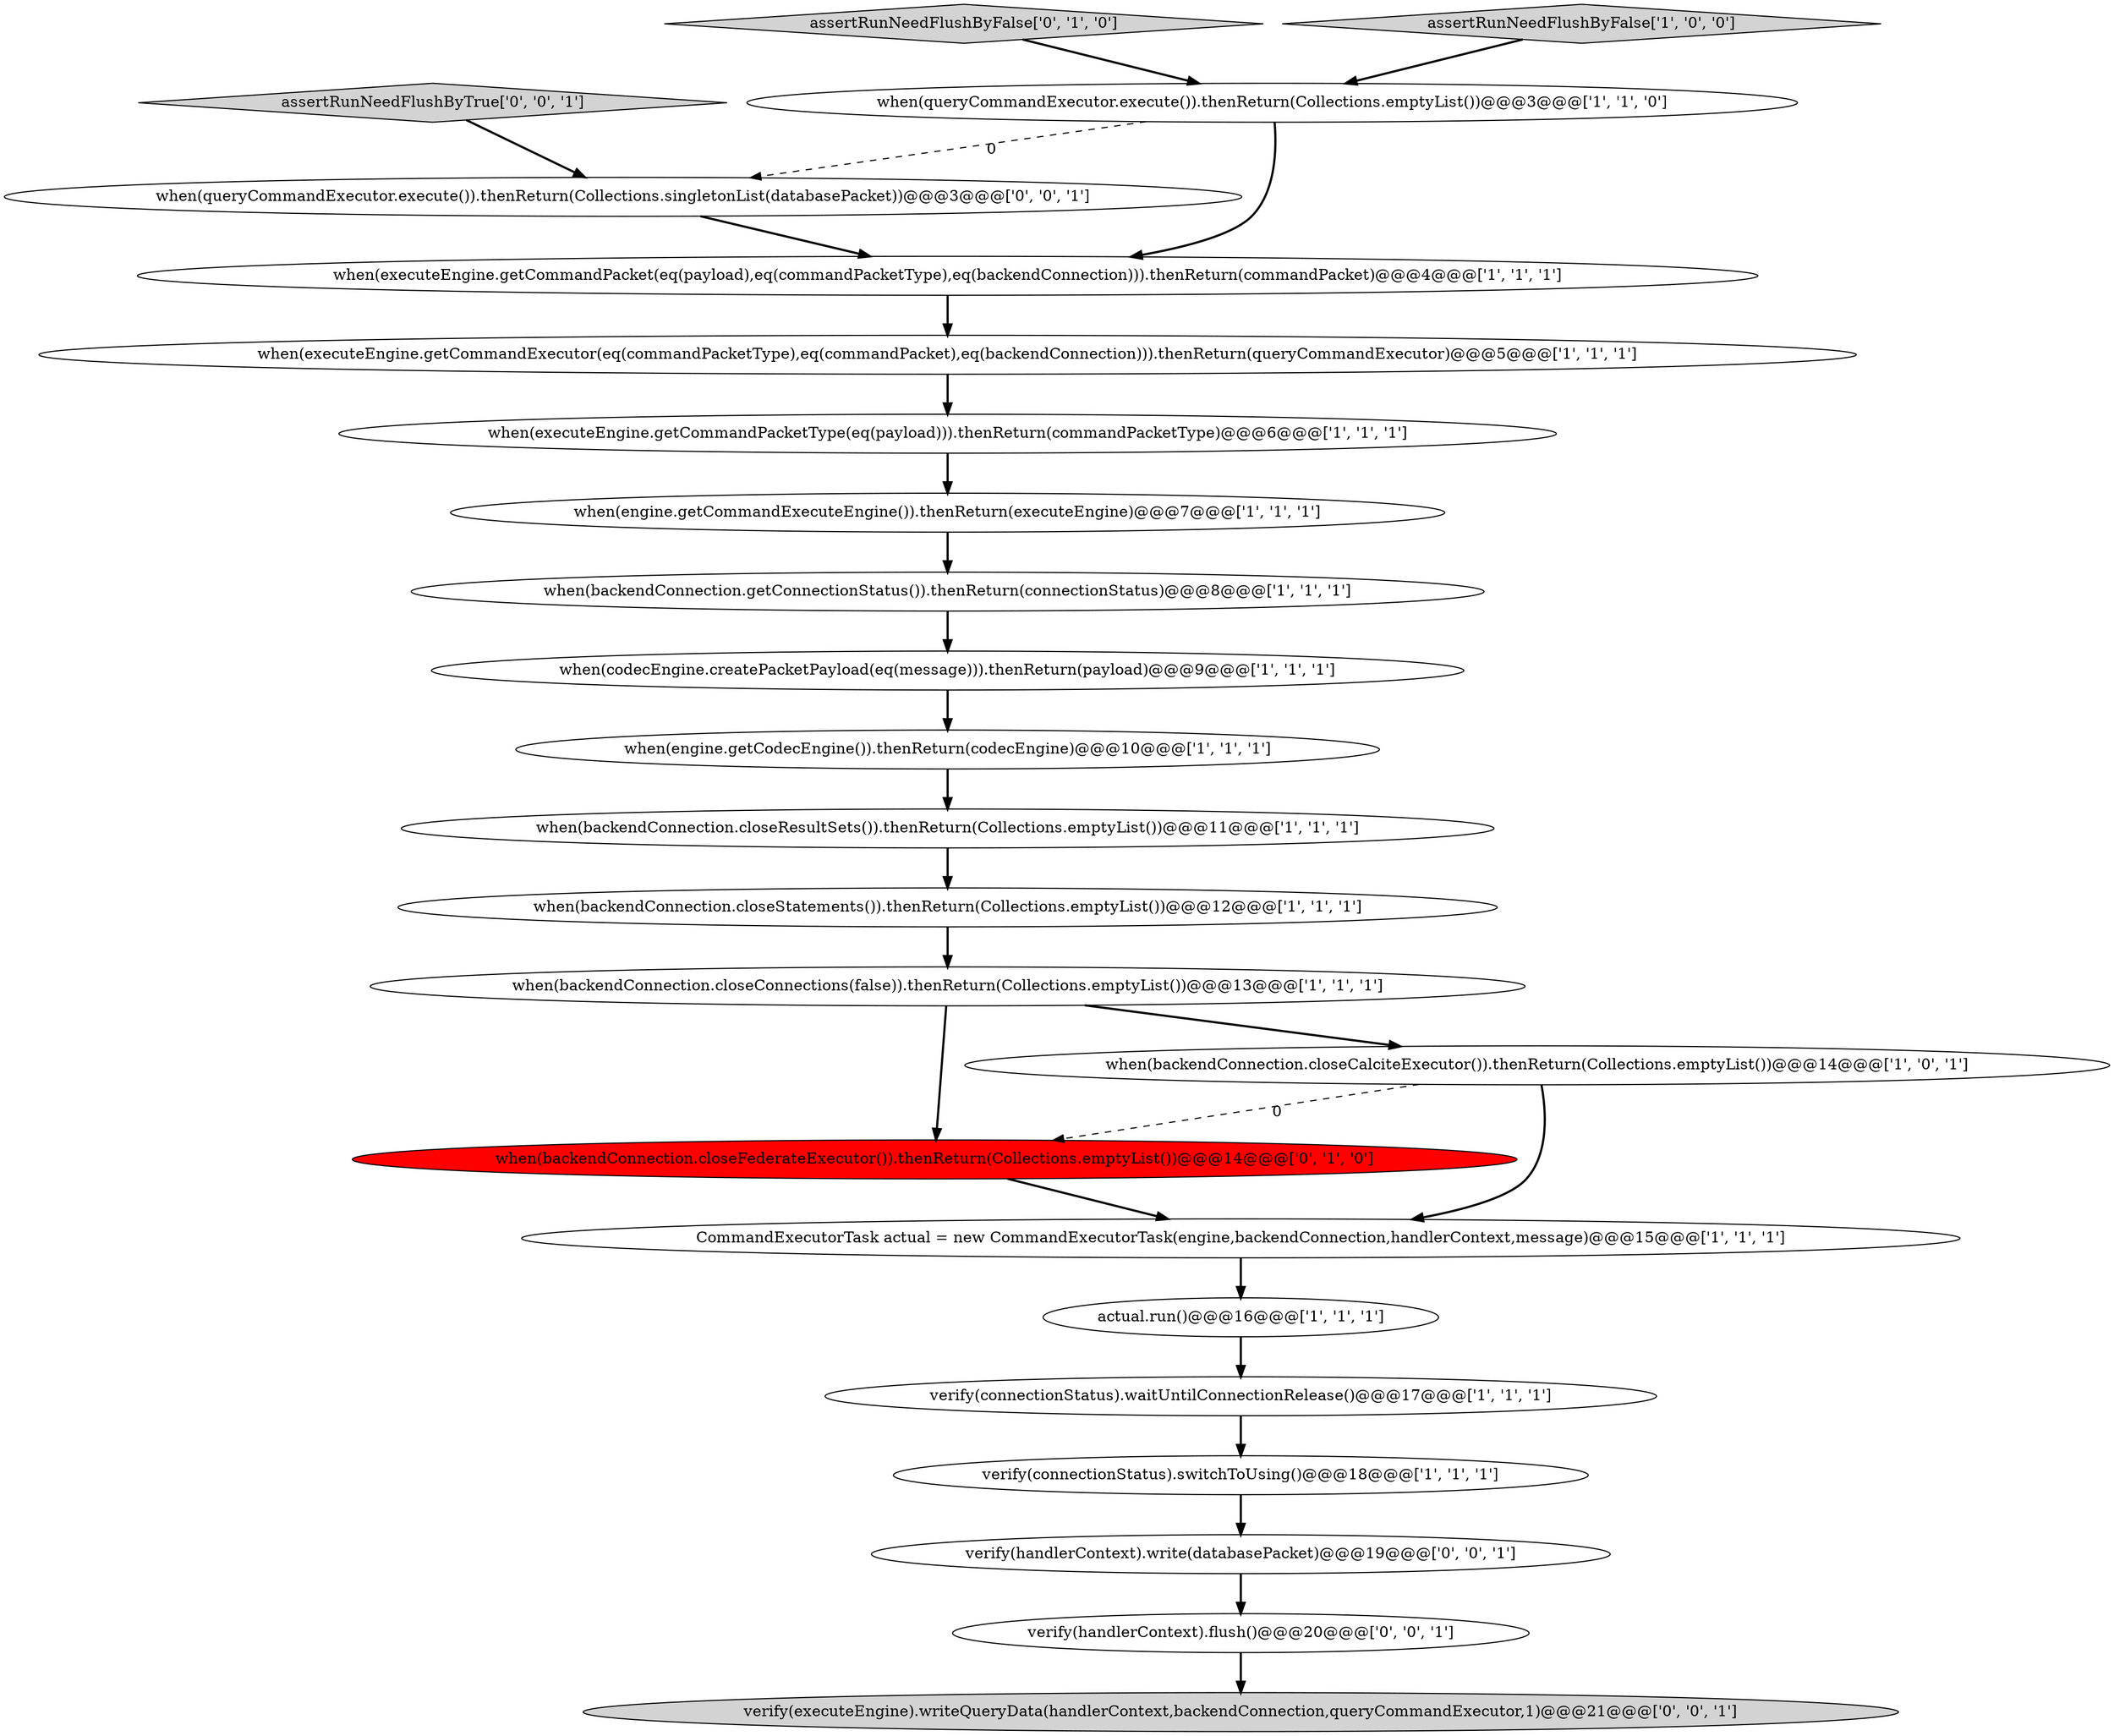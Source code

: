 digraph {
18 [style = filled, label = "when(backendConnection.closeFederateExecutor()).thenReturn(Collections.emptyList())@@@14@@@['0', '1', '0']", fillcolor = red, shape = ellipse image = "AAA1AAABBB2BBB"];
11 [style = filled, label = "when(backendConnection.closeStatements()).thenReturn(Collections.emptyList())@@@12@@@['1', '1', '1']", fillcolor = white, shape = ellipse image = "AAA0AAABBB1BBB"];
21 [style = filled, label = "verify(handlerContext).flush()@@@20@@@['0', '0', '1']", fillcolor = white, shape = ellipse image = "AAA0AAABBB3BBB"];
10 [style = filled, label = "actual.run()@@@16@@@['1', '1', '1']", fillcolor = white, shape = ellipse image = "AAA0AAABBB1BBB"];
5 [style = filled, label = "CommandExecutorTask actual = new CommandExecutorTask(engine,backendConnection,handlerContext,message)@@@15@@@['1', '1', '1']", fillcolor = white, shape = ellipse image = "AAA0AAABBB1BBB"];
8 [style = filled, label = "when(executeEngine.getCommandPacketType(eq(payload))).thenReturn(commandPacketType)@@@6@@@['1', '1', '1']", fillcolor = white, shape = ellipse image = "AAA0AAABBB1BBB"];
15 [style = filled, label = "when(queryCommandExecutor.execute()).thenReturn(Collections.emptyList())@@@3@@@['1', '1', '0']", fillcolor = white, shape = ellipse image = "AAA0AAABBB1BBB"];
23 [style = filled, label = "when(queryCommandExecutor.execute()).thenReturn(Collections.singletonList(databasePacket))@@@3@@@['0', '0', '1']", fillcolor = white, shape = ellipse image = "AAA0AAABBB3BBB"];
16 [style = filled, label = "verify(connectionStatus).waitUntilConnectionRelease()@@@17@@@['1', '1', '1']", fillcolor = white, shape = ellipse image = "AAA0AAABBB1BBB"];
1 [style = filled, label = "when(backendConnection.closeCalciteExecutor()).thenReturn(Collections.emptyList())@@@14@@@['1', '0', '1']", fillcolor = white, shape = ellipse image = "AAA0AAABBB1BBB"];
3 [style = filled, label = "when(executeEngine.getCommandPacket(eq(payload),eq(commandPacketType),eq(backendConnection))).thenReturn(commandPacket)@@@4@@@['1', '1', '1']", fillcolor = white, shape = ellipse image = "AAA0AAABBB1BBB"];
6 [style = filled, label = "when(engine.getCommandExecuteEngine()).thenReturn(executeEngine)@@@7@@@['1', '1', '1']", fillcolor = white, shape = ellipse image = "AAA0AAABBB1BBB"];
14 [style = filled, label = "verify(connectionStatus).switchToUsing()@@@18@@@['1', '1', '1']", fillcolor = white, shape = ellipse image = "AAA0AAABBB1BBB"];
13 [style = filled, label = "when(backendConnection.closeResultSets()).thenReturn(Collections.emptyList())@@@11@@@['1', '1', '1']", fillcolor = white, shape = ellipse image = "AAA0AAABBB1BBB"];
9 [style = filled, label = "when(engine.getCodecEngine()).thenReturn(codecEngine)@@@10@@@['1', '1', '1']", fillcolor = white, shape = ellipse image = "AAA0AAABBB1BBB"];
17 [style = filled, label = "assertRunNeedFlushByFalse['0', '1', '0']", fillcolor = lightgray, shape = diamond image = "AAA0AAABBB2BBB"];
22 [style = filled, label = "verify(handlerContext).write(databasePacket)@@@19@@@['0', '0', '1']", fillcolor = white, shape = ellipse image = "AAA0AAABBB3BBB"];
4 [style = filled, label = "when(executeEngine.getCommandExecutor(eq(commandPacketType),eq(commandPacket),eq(backendConnection))).thenReturn(queryCommandExecutor)@@@5@@@['1', '1', '1']", fillcolor = white, shape = ellipse image = "AAA0AAABBB1BBB"];
19 [style = filled, label = "verify(executeEngine).writeQueryData(handlerContext,backendConnection,queryCommandExecutor,1)@@@21@@@['0', '0', '1']", fillcolor = lightgray, shape = ellipse image = "AAA0AAABBB3BBB"];
12 [style = filled, label = "when(codecEngine.createPacketPayload(eq(message))).thenReturn(payload)@@@9@@@['1', '1', '1']", fillcolor = white, shape = ellipse image = "AAA0AAABBB1BBB"];
20 [style = filled, label = "assertRunNeedFlushByTrue['0', '0', '1']", fillcolor = lightgray, shape = diamond image = "AAA0AAABBB3BBB"];
2 [style = filled, label = "when(backendConnection.closeConnections(false)).thenReturn(Collections.emptyList())@@@13@@@['1', '1', '1']", fillcolor = white, shape = ellipse image = "AAA0AAABBB1BBB"];
7 [style = filled, label = "assertRunNeedFlushByFalse['1', '0', '0']", fillcolor = lightgray, shape = diamond image = "AAA0AAABBB1BBB"];
0 [style = filled, label = "when(backendConnection.getConnectionStatus()).thenReturn(connectionStatus)@@@8@@@['1', '1', '1']", fillcolor = white, shape = ellipse image = "AAA0AAABBB1BBB"];
1->5 [style = bold, label=""];
5->10 [style = bold, label=""];
15->23 [style = dashed, label="0"];
21->19 [style = bold, label=""];
2->1 [style = bold, label=""];
0->12 [style = bold, label=""];
14->22 [style = bold, label=""];
22->21 [style = bold, label=""];
2->18 [style = bold, label=""];
8->6 [style = bold, label=""];
6->0 [style = bold, label=""];
23->3 [style = bold, label=""];
1->18 [style = dashed, label="0"];
15->3 [style = bold, label=""];
12->9 [style = bold, label=""];
3->4 [style = bold, label=""];
13->11 [style = bold, label=""];
11->2 [style = bold, label=""];
20->23 [style = bold, label=""];
10->16 [style = bold, label=""];
18->5 [style = bold, label=""];
17->15 [style = bold, label=""];
4->8 [style = bold, label=""];
16->14 [style = bold, label=""];
7->15 [style = bold, label=""];
9->13 [style = bold, label=""];
}
